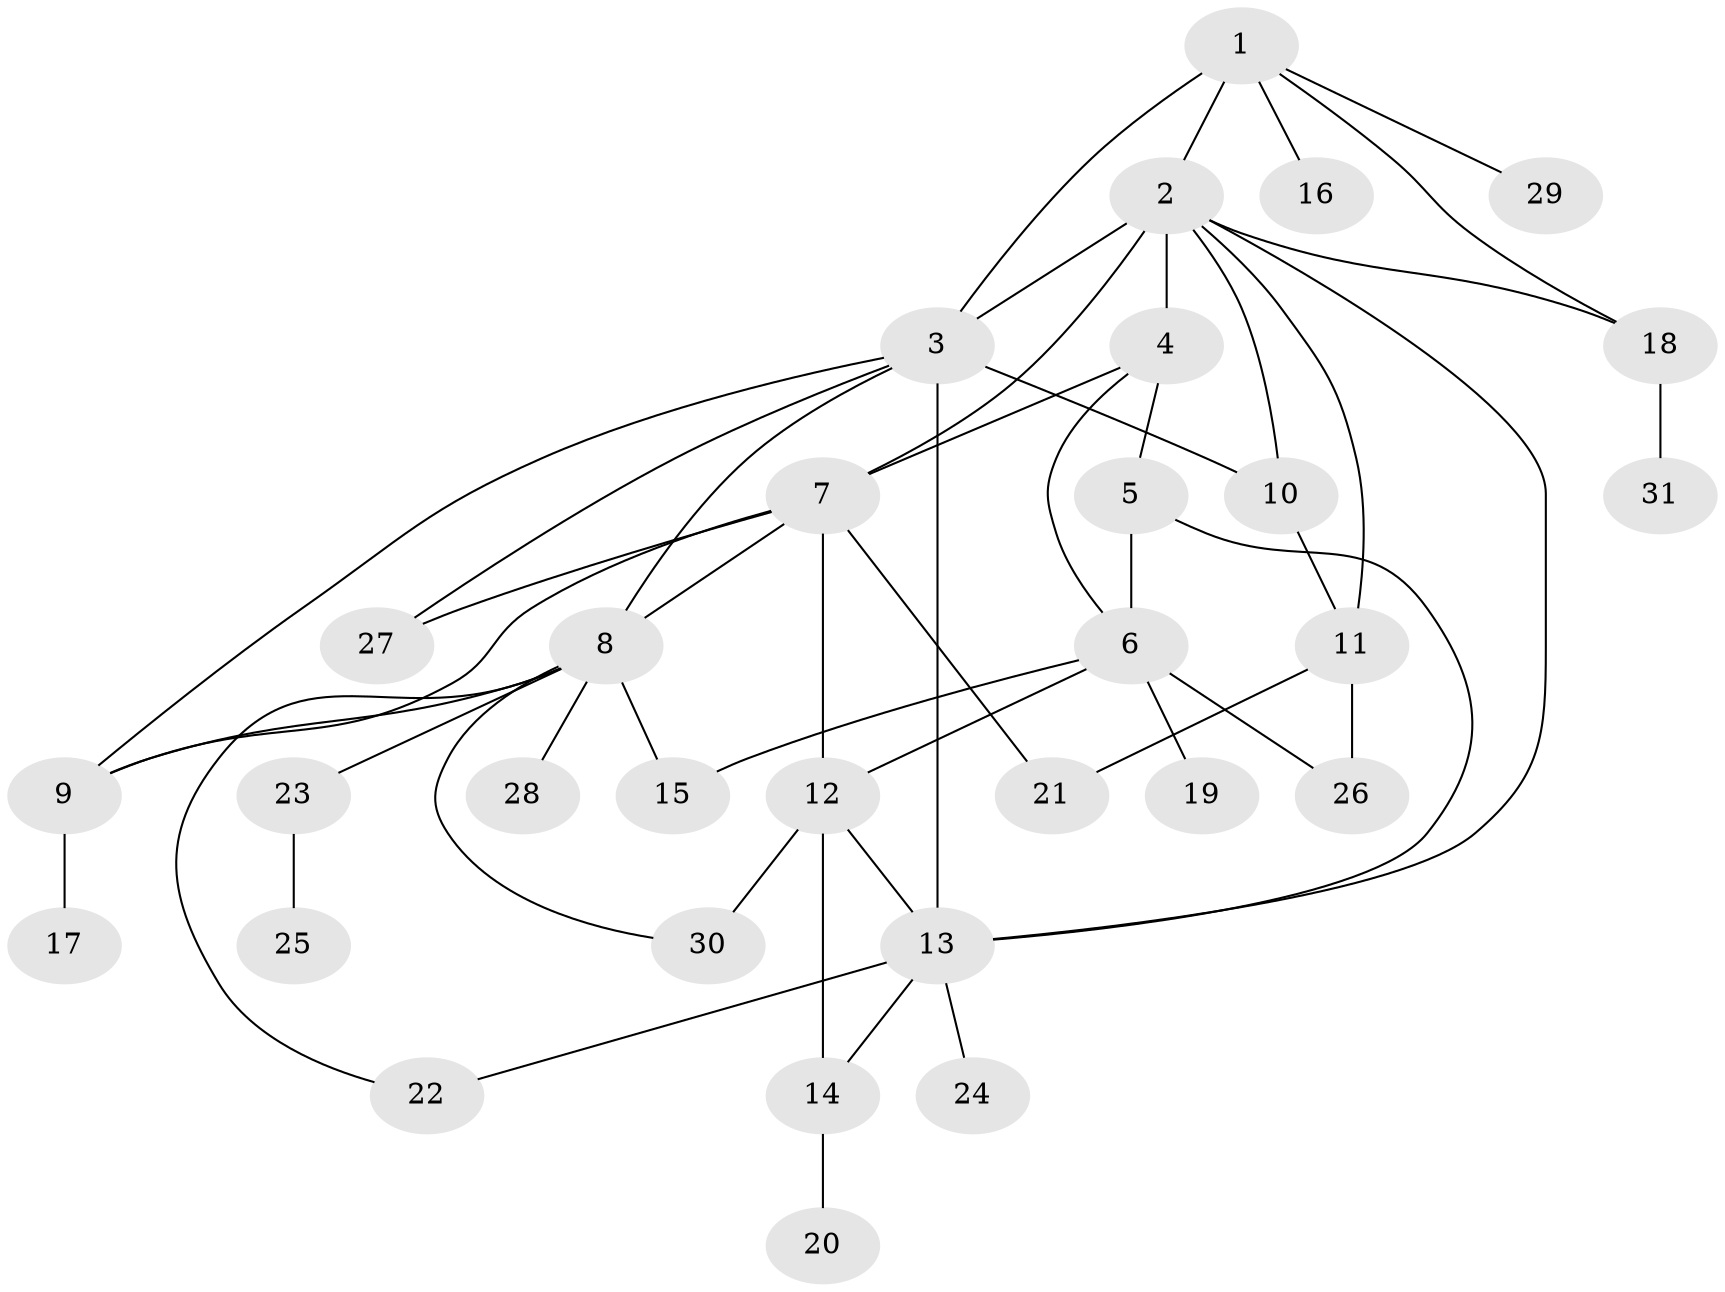 // original degree distribution, {6: 0.09836065573770492, 3: 0.06557377049180328, 8: 0.06557377049180328, 9: 0.01639344262295082, 7: 0.01639344262295082, 4: 0.01639344262295082, 1: 0.4262295081967213, 2: 0.29508196721311475}
// Generated by graph-tools (version 1.1) at 2025/52/03/04/25 22:52:08]
// undirected, 31 vertices, 50 edges
graph export_dot {
  node [color=gray90,style=filled];
  1;
  2;
  3;
  4;
  5;
  6;
  7;
  8;
  9;
  10;
  11;
  12;
  13;
  14;
  15;
  16;
  17;
  18;
  19;
  20;
  21;
  22;
  23;
  24;
  25;
  26;
  27;
  28;
  29;
  30;
  31;
  1 -- 2 [weight=1.0];
  1 -- 3 [weight=2.0];
  1 -- 16 [weight=1.0];
  1 -- 18 [weight=1.0];
  1 -- 29 [weight=1.0];
  2 -- 3 [weight=1.0];
  2 -- 4 [weight=2.0];
  2 -- 7 [weight=1.0];
  2 -- 10 [weight=1.0];
  2 -- 11 [weight=1.0];
  2 -- 13 [weight=1.0];
  2 -- 18 [weight=1.0];
  3 -- 8 [weight=1.0];
  3 -- 9 [weight=1.0];
  3 -- 10 [weight=3.0];
  3 -- 13 [weight=1.0];
  3 -- 27 [weight=1.0];
  4 -- 5 [weight=1.0];
  4 -- 6 [weight=1.0];
  4 -- 7 [weight=1.0];
  5 -- 6 [weight=1.0];
  5 -- 13 [weight=1.0];
  6 -- 12 [weight=1.0];
  6 -- 15 [weight=2.0];
  6 -- 19 [weight=1.0];
  6 -- 26 [weight=1.0];
  7 -- 8 [weight=1.0];
  7 -- 9 [weight=1.0];
  7 -- 12 [weight=1.0];
  7 -- 21 [weight=1.0];
  7 -- 27 [weight=1.0];
  8 -- 9 [weight=1.0];
  8 -- 15 [weight=1.0];
  8 -- 22 [weight=1.0];
  8 -- 23 [weight=1.0];
  8 -- 28 [weight=1.0];
  8 -- 30 [weight=1.0];
  9 -- 17 [weight=2.0];
  10 -- 11 [weight=1.0];
  11 -- 21 [weight=1.0];
  11 -- 26 [weight=4.0];
  12 -- 13 [weight=1.0];
  12 -- 14 [weight=1.0];
  12 -- 30 [weight=2.0];
  13 -- 14 [weight=1.0];
  13 -- 22 [weight=1.0];
  13 -- 24 [weight=1.0];
  14 -- 20 [weight=1.0];
  18 -- 31 [weight=1.0];
  23 -- 25 [weight=1.0];
}
